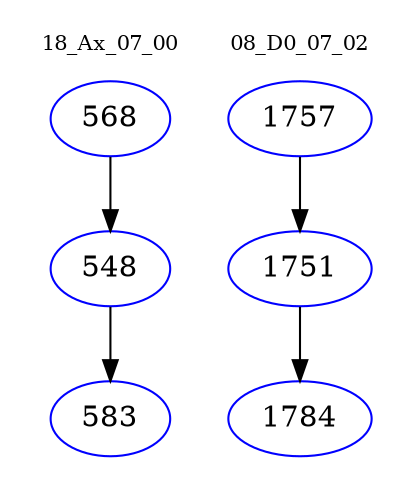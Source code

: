 digraph{
subgraph cluster_0 {
color = white
label = "18_Ax_07_00";
fontsize=10;
T0_568 [label="568", color="blue"]
T0_568 -> T0_548 [color="black"]
T0_548 [label="548", color="blue"]
T0_548 -> T0_583 [color="black"]
T0_583 [label="583", color="blue"]
}
subgraph cluster_1 {
color = white
label = "08_D0_07_02";
fontsize=10;
T1_1757 [label="1757", color="blue"]
T1_1757 -> T1_1751 [color="black"]
T1_1751 [label="1751", color="blue"]
T1_1751 -> T1_1784 [color="black"]
T1_1784 [label="1784", color="blue"]
}
}
